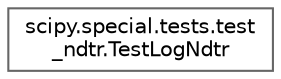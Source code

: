 digraph "Graphical Class Hierarchy"
{
 // LATEX_PDF_SIZE
  bgcolor="transparent";
  edge [fontname=Helvetica,fontsize=10,labelfontname=Helvetica,labelfontsize=10];
  node [fontname=Helvetica,fontsize=10,shape=box,height=0.2,width=0.4];
  rankdir="LR";
  Node0 [id="Node000000",label="scipy.special.tests.test\l_ndtr.TestLogNdtr",height=0.2,width=0.4,color="grey40", fillcolor="white", style="filled",URL="$de/d81/classscipy_1_1special_1_1tests_1_1test__ndtr_1_1TestLogNdtr.html",tooltip=" "];
}
